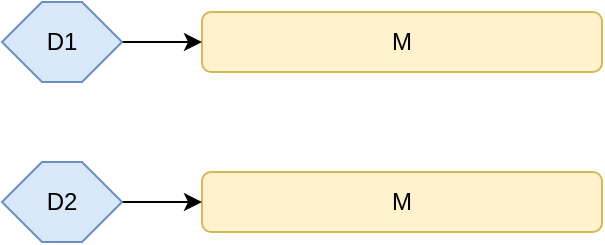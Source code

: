 <mxfile version="20.2.2" type="github">
  <diagram id="rKeW-D6Mr9I9j17QyvKW" name="第 1 页">
    <mxGraphModel dx="1038" dy="482" grid="1" gridSize="10" guides="1" tooltips="1" connect="1" arrows="1" fold="1" page="1" pageScale="1" pageWidth="2000" pageHeight="1169" math="0" shadow="0">
      <root>
        <mxCell id="0" />
        <mxCell id="1" parent="0" />
        <mxCell id="0vSkau4MEqDE7hkwN8d8-7" value="M" style="rounded=1;whiteSpace=wrap;html=1;fillColor=#fff2cc;strokeColor=#d6b656;" vertex="1" parent="1">
          <mxGeometry x="460" y="165" width="200" height="30" as="geometry" />
        </mxCell>
        <mxCell id="0vSkau4MEqDE7hkwN8d8-8" style="edgeStyle=orthogonalEdgeStyle;rounded=0;orthogonalLoop=1;jettySize=auto;html=1;exitX=1;exitY=0.5;exitDx=0;exitDy=0;entryX=0;entryY=0.5;entryDx=0;entryDy=0;" edge="1" parent="1" source="0vSkau4MEqDE7hkwN8d8-9" target="0vSkau4MEqDE7hkwN8d8-7">
          <mxGeometry relative="1" as="geometry" />
        </mxCell>
        <mxCell id="0vSkau4MEqDE7hkwN8d8-9" value="D1" style="shape=hexagon;perimeter=hexagonPerimeter2;whiteSpace=wrap;html=1;fixedSize=1;fillColor=#dae8fc;strokeColor=#6c8ebf;" vertex="1" parent="1">
          <mxGeometry x="360" y="160" width="60" height="40" as="geometry" />
        </mxCell>
        <mxCell id="0vSkau4MEqDE7hkwN8d8-10" value="M" style="rounded=1;whiteSpace=wrap;html=1;fillColor=#fff2cc;strokeColor=#d6b656;" vertex="1" parent="1">
          <mxGeometry x="460" y="245" width="200" height="30" as="geometry" />
        </mxCell>
        <mxCell id="0vSkau4MEqDE7hkwN8d8-11" style="edgeStyle=orthogonalEdgeStyle;rounded=0;orthogonalLoop=1;jettySize=auto;html=1;exitX=1;exitY=0.5;exitDx=0;exitDy=0;entryX=0;entryY=0.5;entryDx=0;entryDy=0;" edge="1" parent="1" source="0vSkau4MEqDE7hkwN8d8-12" target="0vSkau4MEqDE7hkwN8d8-10">
          <mxGeometry relative="1" as="geometry" />
        </mxCell>
        <mxCell id="0vSkau4MEqDE7hkwN8d8-12" value="D2" style="shape=hexagon;perimeter=hexagonPerimeter2;whiteSpace=wrap;html=1;fixedSize=1;fillColor=#dae8fc;strokeColor=#6c8ebf;" vertex="1" parent="1">
          <mxGeometry x="360" y="240" width="60" height="40" as="geometry" />
        </mxCell>
      </root>
    </mxGraphModel>
  </diagram>
</mxfile>
